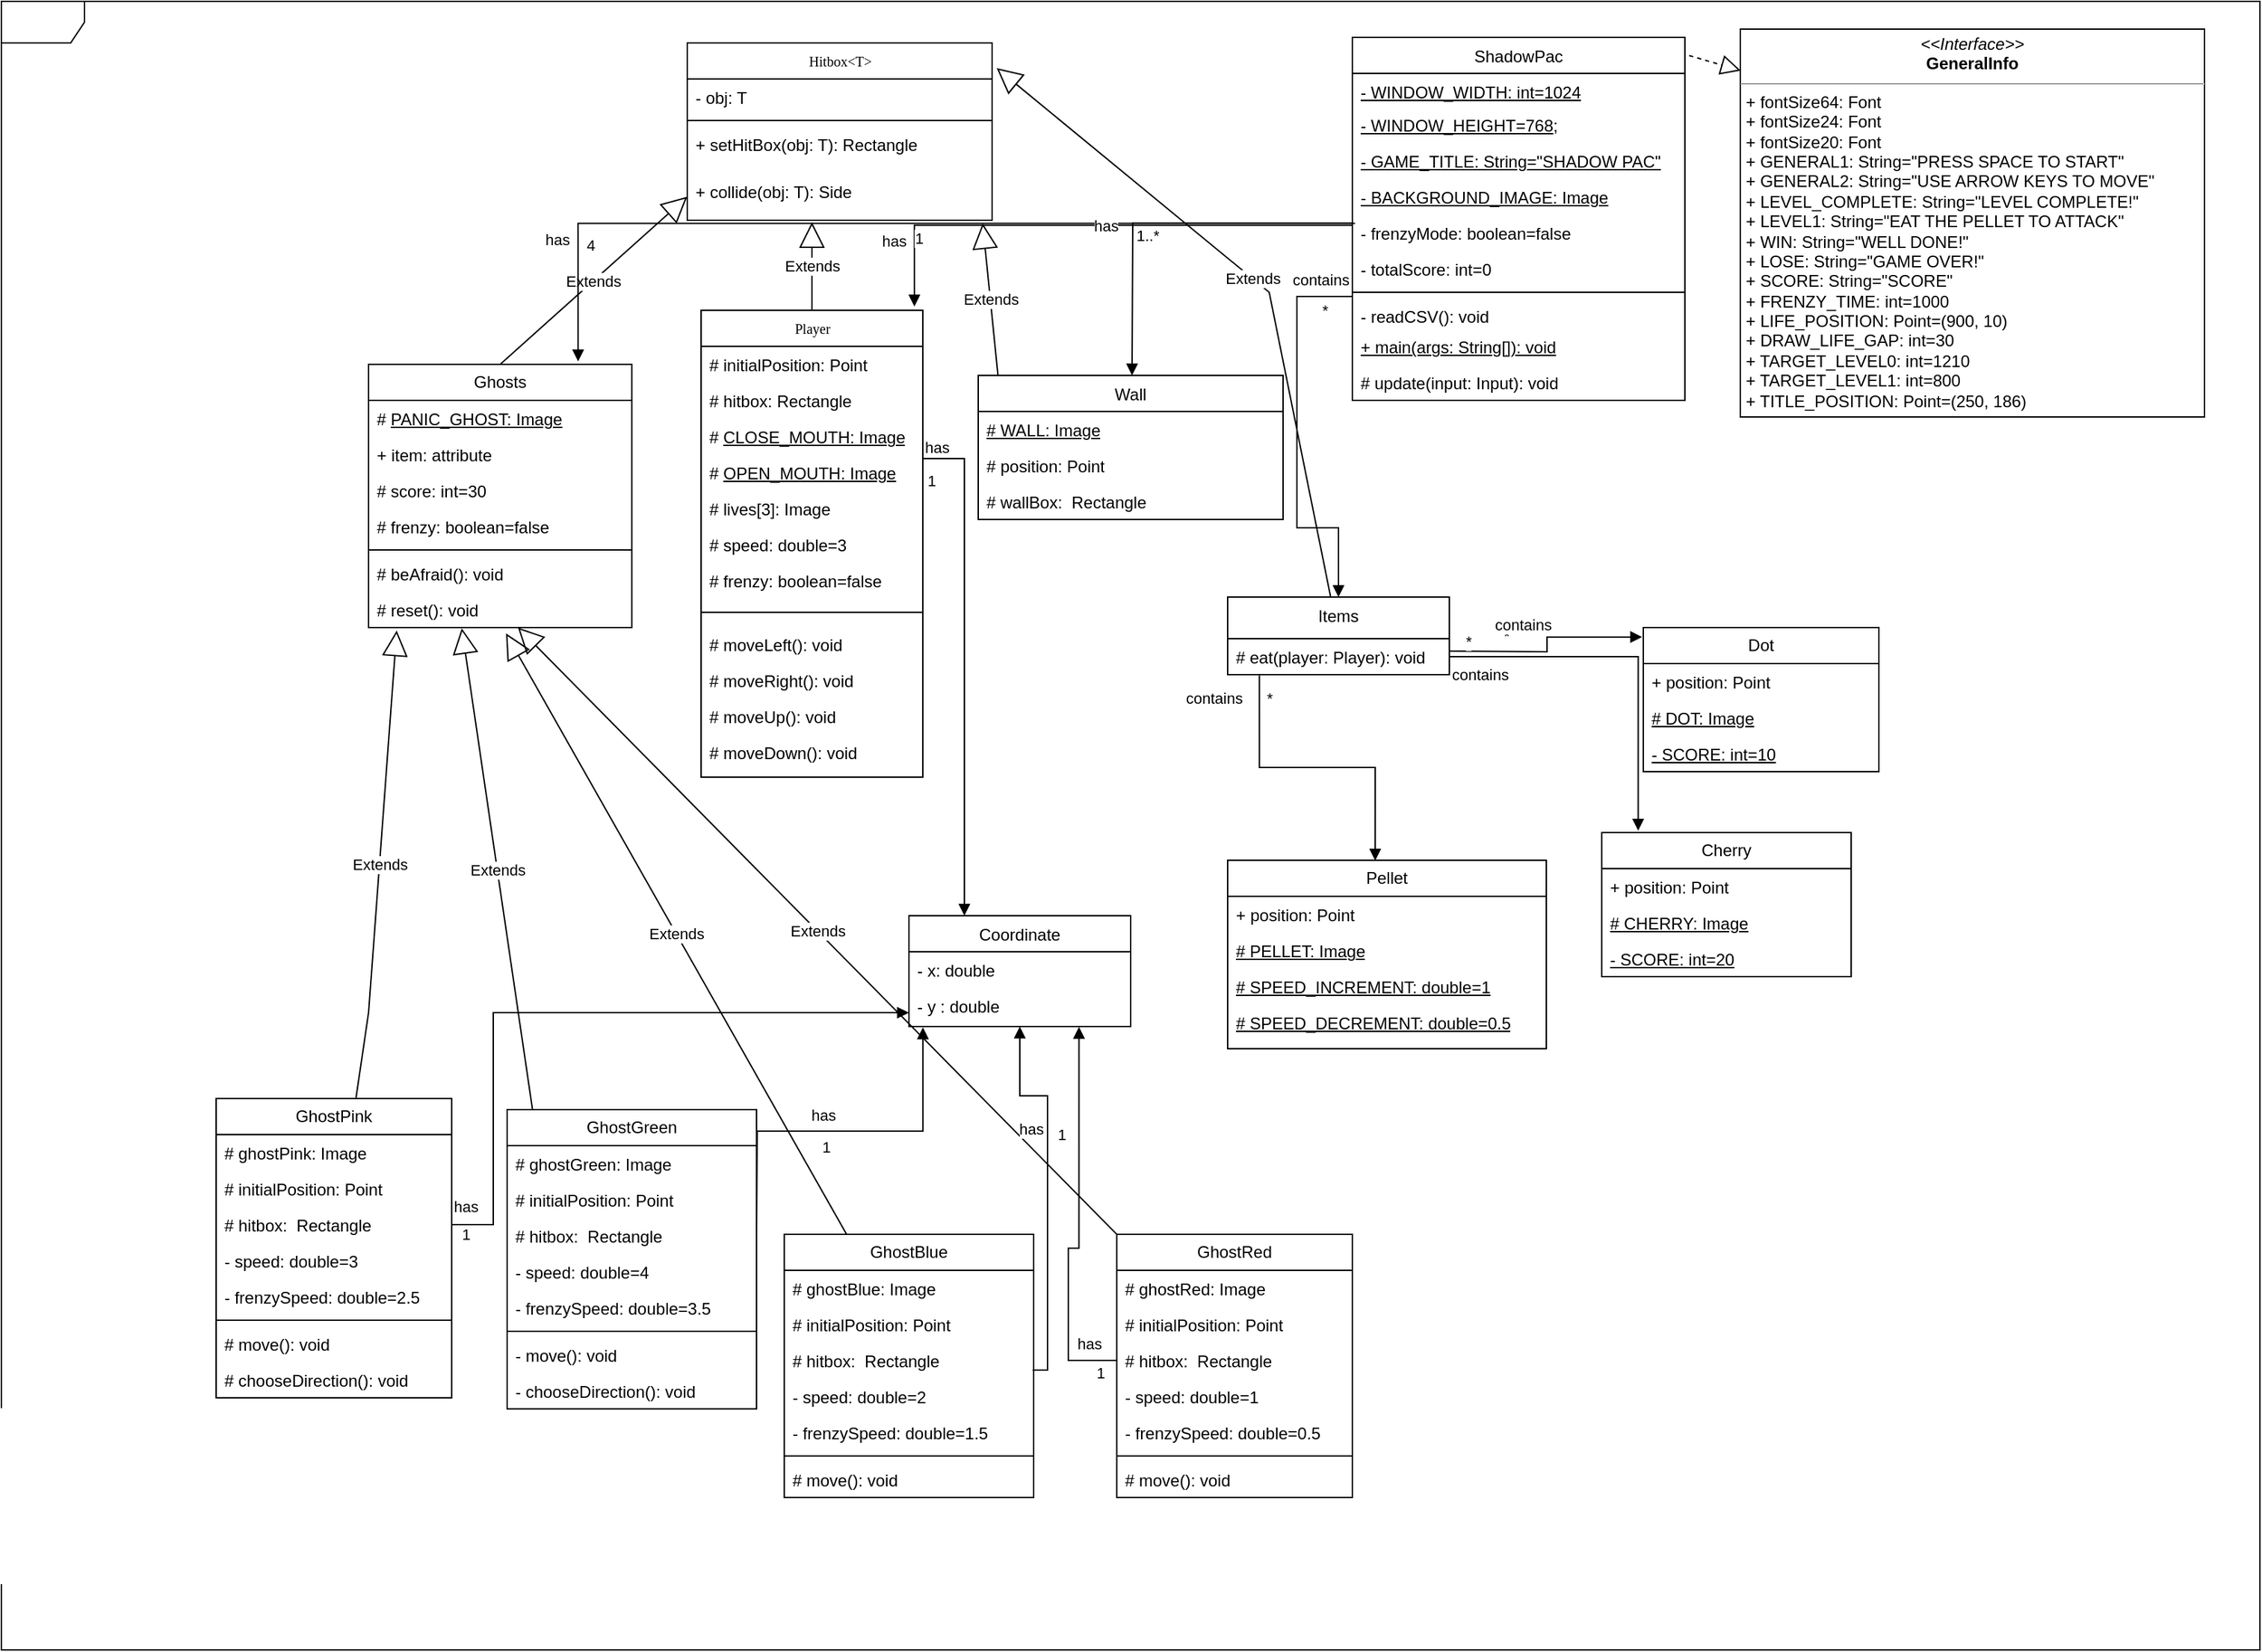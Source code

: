 <mxfile version="21.2.1" type="github">
  <diagram name="Project2A" id="c4acf3e9-155e-7222-9cf6-157b1a14988f">
    <mxGraphModel dx="2723" dy="1681" grid="1" gridSize="10" guides="1" tooltips="1" connect="1" arrows="1" fold="1" page="1" pageScale="1" pageWidth="1100" pageHeight="850" background="none" math="0" shadow="0">
      <root>
        <mxCell id="0" />
        <mxCell id="1" parent="0" />
        <mxCell id="17acba5748e5396b-1" value="" style="shape=umlFrame;whiteSpace=wrap;html=1;rounded=0;shadow=0;comic=0;labelBackgroundColor=none;strokeWidth=1;fontFamily=Verdana;fontSize=10;align=center;" parent="1" vertex="1">
          <mxGeometry x="-315" y="-210" width="1630" height="1190" as="geometry" />
        </mxCell>
        <mxCell id="17acba5748e5396b-20" value="Player" style="swimlane;html=1;fontStyle=0;childLayout=stackLayout;horizontal=1;startSize=26;fillColor=none;horizontalStack=0;resizeParent=1;resizeLast=0;collapsible=1;marginBottom=0;swimlaneFillColor=#ffffff;rounded=0;shadow=0;comic=0;labelBackgroundColor=none;strokeWidth=1;fontFamily=Verdana;fontSize=10;align=center;" parent="1" vertex="1">
          <mxGeometry x="190" y="13" width="160" height="337" as="geometry" />
        </mxCell>
        <mxCell id="qDZFBg_JXgDjy2f92j5_-89" value="# initialPosition: Point" style="text;strokeColor=none;fillColor=none;align=left;verticalAlign=top;spacingLeft=4;spacingRight=4;overflow=hidden;rotatable=0;points=[[0,0.5],[1,0.5]];portConstraint=eastwest;whiteSpace=wrap;html=1;" parent="17acba5748e5396b-20" vertex="1">
          <mxGeometry y="26" width="160" height="26" as="geometry" />
        </mxCell>
        <mxCell id="qDZFBg_JXgDjy2f92j5_-82" value="# hitbox: Rectangle" style="text;strokeColor=none;fillColor=none;align=left;verticalAlign=top;spacingLeft=4;spacingRight=4;overflow=hidden;rotatable=0;points=[[0,0.5],[1,0.5]];portConstraint=eastwest;whiteSpace=wrap;html=1;" parent="17acba5748e5396b-20" vertex="1">
          <mxGeometry y="52" width="160" height="26" as="geometry" />
        </mxCell>
        <mxCell id="17acba5748e5396b-26" value="# &lt;u&gt;CLOSE_MOUTH: Image&lt;/u&gt;" style="text;html=1;strokeColor=none;fillColor=none;align=left;verticalAlign=top;spacingLeft=4;spacingRight=4;whiteSpace=wrap;overflow=hidden;rotatable=0;points=[[0,0.5],[1,0.5]];portConstraint=eastwest;rounded=0;labelBackgroundColor=none;" parent="17acba5748e5396b-20" vertex="1">
          <mxGeometry y="78" width="160" height="26" as="geometry" />
        </mxCell>
        <mxCell id="GCUkzV-BT8ThGP77Yl1W-6" value="# &lt;u&gt;OPEN_MOUTH: Image&lt;/u&gt;" style="text;strokeColor=none;fillColor=none;align=left;verticalAlign=top;spacingLeft=4;spacingRight=4;overflow=hidden;rotatable=0;points=[[0,0.5],[1,0.5]];portConstraint=eastwest;whiteSpace=wrap;html=1;rounded=0;labelBackgroundColor=none;" parent="17acba5748e5396b-20" vertex="1">
          <mxGeometry y="104" width="160" height="26" as="geometry" />
        </mxCell>
        <mxCell id="qDZFBg_JXgDjy2f92j5_-4" value="# lives[3]: Image" style="text;strokeColor=none;fillColor=none;align=left;verticalAlign=top;spacingLeft=4;spacingRight=4;overflow=hidden;rotatable=0;points=[[0,0.5],[1,0.5]];portConstraint=eastwest;whiteSpace=wrap;html=1;rounded=0;labelBackgroundColor=none;" parent="17acba5748e5396b-20" vertex="1">
          <mxGeometry y="130" width="160" height="26" as="geometry" />
        </mxCell>
        <mxCell id="qDZFBg_JXgDjy2f92j5_-105" value="# speed: double=3" style="text;strokeColor=none;fillColor=none;align=left;verticalAlign=top;spacingLeft=4;spacingRight=4;overflow=hidden;rotatable=0;points=[[0,0.5],[1,0.5]];portConstraint=eastwest;whiteSpace=wrap;html=1;" parent="17acba5748e5396b-20" vertex="1">
          <mxGeometry y="156" width="160" height="26" as="geometry" />
        </mxCell>
        <mxCell id="qDZFBg_JXgDjy2f92j5_-115" value="# frenzy: boolean=false" style="text;strokeColor=none;fillColor=none;align=left;verticalAlign=top;spacingLeft=4;spacingRight=4;overflow=hidden;rotatable=0;points=[[0,0.5],[1,0.5]];portConstraint=eastwest;whiteSpace=wrap;html=1;" parent="17acba5748e5396b-20" vertex="1">
          <mxGeometry y="182" width="160" height="26" as="geometry" />
        </mxCell>
        <mxCell id="GCUkzV-BT8ThGP77Yl1W-9" value="" style="line;strokeWidth=1;fillColor=none;align=left;verticalAlign=middle;spacingTop=-1;spacingLeft=3;spacingRight=3;rotatable=0;labelPosition=right;points=[];portConstraint=eastwest;rounded=0;labelBackgroundColor=none;" parent="17acba5748e5396b-20" vertex="1">
          <mxGeometry y="208" width="160" height="20" as="geometry" />
        </mxCell>
        <mxCell id="Q0Cc9bdyWLaLym2gAw66-14" value="# moveLeft(): void" style="text;strokeColor=none;fillColor=none;align=left;verticalAlign=top;spacingLeft=4;spacingRight=4;overflow=hidden;rotatable=0;points=[[0,0.5],[1,0.5]];portConstraint=eastwest;whiteSpace=wrap;html=1;" parent="17acba5748e5396b-20" vertex="1">
          <mxGeometry y="228" width="160" height="26" as="geometry" />
        </mxCell>
        <mxCell id="Q0Cc9bdyWLaLym2gAw66-15" value="# moveRight(): void" style="text;strokeColor=none;fillColor=none;align=left;verticalAlign=top;spacingLeft=4;spacingRight=4;overflow=hidden;rotatable=0;points=[[0,0.5],[1,0.5]];portConstraint=eastwest;whiteSpace=wrap;html=1;" parent="17acba5748e5396b-20" vertex="1">
          <mxGeometry y="254" width="160" height="26" as="geometry" />
        </mxCell>
        <mxCell id="Q0Cc9bdyWLaLym2gAw66-16" value="# moveUp(): void&lt;br&gt;" style="text;strokeColor=none;fillColor=none;align=left;verticalAlign=top;spacingLeft=4;spacingRight=4;overflow=hidden;rotatable=0;points=[[0,0.5],[1,0.5]];portConstraint=eastwest;whiteSpace=wrap;html=1;" parent="17acba5748e5396b-20" vertex="1">
          <mxGeometry y="280" width="160" height="26" as="geometry" />
        </mxCell>
        <mxCell id="Q0Cc9bdyWLaLym2gAw66-17" value="# moveDown(): void" style="text;strokeColor=none;fillColor=none;align=left;verticalAlign=top;spacingLeft=4;spacingRight=4;overflow=hidden;rotatable=0;points=[[0,0.5],[1,0.5]];portConstraint=eastwest;whiteSpace=wrap;html=1;" parent="17acba5748e5396b-20" vertex="1">
          <mxGeometry y="306" width="160" height="26" as="geometry" />
        </mxCell>
        <mxCell id="17acba5748e5396b-30" value="Hitbox&amp;lt;T&amp;gt;" style="swimlane;html=1;fontStyle=0;childLayout=stackLayout;horizontal=1;startSize=26;fillColor=none;horizontalStack=0;resizeParent=1;resizeLast=0;collapsible=1;marginBottom=0;swimlaneFillColor=#ffffff;rounded=0;shadow=0;comic=0;labelBackgroundColor=none;strokeWidth=1;fontFamily=Verdana;fontSize=10;align=center;" parent="1" vertex="1">
          <mxGeometry x="180" y="-180" width="220" height="128" as="geometry" />
        </mxCell>
        <mxCell id="Q0Cc9bdyWLaLym2gAw66-18" value="- obj: T" style="text;strokeColor=none;fillColor=none;align=left;verticalAlign=top;spacingLeft=4;spacingRight=4;overflow=hidden;rotatable=0;points=[[0,0.5],[1,0.5]];portConstraint=eastwest;whiteSpace=wrap;html=1;" parent="17acba5748e5396b-30" vertex="1">
          <mxGeometry y="26" width="220" height="26" as="geometry" />
        </mxCell>
        <mxCell id="YhRiEHtKpG16Ihxb19kn-3" value="" style="line;strokeWidth=1;fillColor=none;align=left;verticalAlign=middle;spacingTop=-1;spacingLeft=3;spacingRight=3;rotatable=0;labelPosition=right;points=[];portConstraint=eastwest;strokeColor=inherit;" vertex="1" parent="17acba5748e5396b-30">
          <mxGeometry y="52" width="220" height="8" as="geometry" />
        </mxCell>
        <mxCell id="17acba5748e5396b-33" value="+ setHitBox(obj: T): Rectangle" style="text;html=1;strokeColor=none;fillColor=none;align=left;verticalAlign=top;spacingLeft=4;spacingRight=4;whiteSpace=wrap;overflow=hidden;rotatable=0;points=[[0,0.5],[1,0.5]];portConstraint=eastwest;rounded=0;labelBackgroundColor=none;" parent="17acba5748e5396b-30" vertex="1">
          <mxGeometry y="60" width="220" height="34" as="geometry" />
        </mxCell>
        <mxCell id="qDZFBg_JXgDjy2f92j5_-71" value="+ collide(obj: T): Side" style="text;strokeColor=none;fillColor=none;align=left;verticalAlign=top;spacingLeft=4;spacingRight=4;overflow=hidden;rotatable=0;points=[[0,0.5],[1,0.5]];portConstraint=eastwest;whiteSpace=wrap;html=1;" parent="17acba5748e5396b-30" vertex="1">
          <mxGeometry y="94" width="220" height="34" as="geometry" />
        </mxCell>
        <mxCell id="GCUkzV-BT8ThGP77Yl1W-14" value="&lt;span style=&quot;font-weight: normal;&quot;&gt;Items&lt;/span&gt;" style="swimlane;fontStyle=1;align=center;verticalAlign=top;childLayout=stackLayout;horizontal=1;startSize=30;horizontalStack=0;resizeParent=1;resizeParentMax=0;resizeLast=0;collapsible=1;marginBottom=0;whiteSpace=wrap;html=1;rounded=0;labelBackgroundColor=none;" parent="1" vertex="1">
          <mxGeometry x="570" y="220" width="160" height="56" as="geometry" />
        </mxCell>
        <mxCell id="GCUkzV-BT8ThGP77Yl1W-17" value="# eat(player: Player): void" style="text;strokeColor=none;fillColor=none;align=left;verticalAlign=top;spacingLeft=4;spacingRight=4;overflow=hidden;rotatable=0;points=[[0,0.5],[1,0.5]];portConstraint=eastwest;whiteSpace=wrap;html=1;rounded=0;labelBackgroundColor=none;" parent="GCUkzV-BT8ThGP77Yl1W-14" vertex="1">
          <mxGeometry y="30" width="160" height="26" as="geometry" />
        </mxCell>
        <mxCell id="GCUkzV-BT8ThGP77Yl1W-18" value="Ghosts" style="swimlane;fontStyle=0;childLayout=stackLayout;horizontal=1;startSize=26;fillColor=none;horizontalStack=0;resizeParent=1;resizeParentMax=0;resizeLast=0;collapsible=1;marginBottom=0;whiteSpace=wrap;html=1;rounded=0;labelBackgroundColor=none;" parent="1" vertex="1">
          <mxGeometry x="-50" y="52" width="190" height="190" as="geometry" />
        </mxCell>
        <mxCell id="GCUkzV-BT8ThGP77Yl1W-19" value="# &lt;u&gt;PANIC_GHOST: Image&lt;/u&gt;" style="text;strokeColor=none;fillColor=none;align=left;verticalAlign=top;spacingLeft=4;spacingRight=4;overflow=hidden;rotatable=0;points=[[0,0.5],[1,0.5]];portConstraint=eastwest;whiteSpace=wrap;html=1;rounded=0;labelBackgroundColor=none;" parent="GCUkzV-BT8ThGP77Yl1W-18" vertex="1">
          <mxGeometry y="26" width="190" height="26" as="geometry" />
        </mxCell>
        <mxCell id="STKOSGOzlW-ok3Hgr7lB-1" value="+ item: attribute" style="text;strokeColor=none;fillColor=none;align=left;verticalAlign=top;spacingLeft=4;spacingRight=4;overflow=hidden;rotatable=0;points=[[0,0.5],[1,0.5]];portConstraint=eastwest;whiteSpace=wrap;html=1;" vertex="1" parent="GCUkzV-BT8ThGP77Yl1W-18">
          <mxGeometry y="52" width="190" height="26" as="geometry" />
        </mxCell>
        <mxCell id="GCUkzV-BT8ThGP77Yl1W-20" value="# score: int=30" style="text;strokeColor=none;fillColor=none;align=left;verticalAlign=top;spacingLeft=4;spacingRight=4;overflow=hidden;rotatable=0;points=[[0,0.5],[1,0.5]];portConstraint=eastwest;whiteSpace=wrap;html=1;rounded=0;labelBackgroundColor=none;" parent="GCUkzV-BT8ThGP77Yl1W-18" vertex="1">
          <mxGeometry y="78" width="190" height="26" as="geometry" />
        </mxCell>
        <mxCell id="qDZFBg_JXgDjy2f92j5_-116" value="# frenzy: boolean=false" style="text;strokeColor=none;fillColor=none;align=left;verticalAlign=top;spacingLeft=4;spacingRight=4;overflow=hidden;rotatable=0;points=[[0,0.5],[1,0.5]];portConstraint=eastwest;whiteSpace=wrap;html=1;" parent="GCUkzV-BT8ThGP77Yl1W-18" vertex="1">
          <mxGeometry y="104" width="190" height="26" as="geometry" />
        </mxCell>
        <mxCell id="qDZFBg_JXgDjy2f92j5_-6" value="" style="line;strokeWidth=1;fillColor=none;align=left;verticalAlign=middle;spacingTop=-1;spacingLeft=3;spacingRight=3;rotatable=0;labelPosition=right;points=[];portConstraint=eastwest;rounded=0;labelBackgroundColor=none;" parent="GCUkzV-BT8ThGP77Yl1W-18" vertex="1">
          <mxGeometry y="130" width="190" height="8" as="geometry" />
        </mxCell>
        <mxCell id="GCUkzV-BT8ThGP77Yl1W-21" value="# beAfraid(): void" style="text;strokeColor=none;fillColor=none;align=left;verticalAlign=top;spacingLeft=4;spacingRight=4;overflow=hidden;rotatable=0;points=[[0,0.5],[1,0.5]];portConstraint=eastwest;whiteSpace=wrap;html=1;rounded=0;labelBackgroundColor=none;" parent="GCUkzV-BT8ThGP77Yl1W-18" vertex="1">
          <mxGeometry y="138" width="190" height="26" as="geometry" />
        </mxCell>
        <mxCell id="qDZFBg_JXgDjy2f92j5_-29" value="# reset(): void" style="text;strokeColor=none;fillColor=none;align=left;verticalAlign=top;spacingLeft=4;spacingRight=4;overflow=hidden;rotatable=0;points=[[0,0.5],[1,0.5]];portConstraint=eastwest;whiteSpace=wrap;html=1;rounded=0;labelBackgroundColor=none;" parent="GCUkzV-BT8ThGP77Yl1W-18" vertex="1">
          <mxGeometry y="164" width="190" height="26" as="geometry" />
        </mxCell>
        <mxCell id="GCUkzV-BT8ThGP77Yl1W-22" value="&lt;span style=&quot;font-weight: normal;&quot;&gt;Wall&lt;/span&gt;" style="swimlane;fontStyle=1;align=center;verticalAlign=top;childLayout=stackLayout;horizontal=1;startSize=26;horizontalStack=0;resizeParent=1;resizeParentMax=0;resizeLast=0;collapsible=1;marginBottom=0;whiteSpace=wrap;html=1;rounded=0;labelBackgroundColor=none;" parent="1" vertex="1">
          <mxGeometry x="390" y="60" width="220" height="104" as="geometry" />
        </mxCell>
        <mxCell id="GCUkzV-BT8ThGP77Yl1W-23" value="&lt;u&gt;# WALL: Image&lt;/u&gt;" style="text;strokeColor=none;fillColor=none;align=left;verticalAlign=top;spacingLeft=4;spacingRight=4;overflow=hidden;rotatable=0;points=[[0,0.5],[1,0.5]];portConstraint=eastwest;whiteSpace=wrap;html=1;rounded=0;labelBackgroundColor=none;" parent="GCUkzV-BT8ThGP77Yl1W-22" vertex="1">
          <mxGeometry y="26" width="220" height="26" as="geometry" />
        </mxCell>
        <mxCell id="YhRiEHtKpG16Ihxb19kn-4" value="# position: Point" style="text;strokeColor=none;fillColor=none;align=left;verticalAlign=top;spacingLeft=4;spacingRight=4;overflow=hidden;rotatable=0;points=[[0,0.5],[1,0.5]];portConstraint=eastwest;whiteSpace=wrap;html=1;" vertex="1" parent="GCUkzV-BT8ThGP77Yl1W-22">
          <mxGeometry y="52" width="220" height="26" as="geometry" />
        </mxCell>
        <mxCell id="qDZFBg_JXgDjy2f92j5_-70" value="# wallBox:&amp;nbsp; Rectangle" style="text;strokeColor=none;fillColor=none;align=left;verticalAlign=top;spacingLeft=4;spacingRight=4;overflow=hidden;rotatable=0;points=[[0,0.5],[1,0.5]];portConstraint=eastwest;whiteSpace=wrap;html=1;" parent="GCUkzV-BT8ThGP77Yl1W-22" vertex="1">
          <mxGeometry y="78" width="220" height="26" as="geometry" />
        </mxCell>
        <mxCell id="GCUkzV-BT8ThGP77Yl1W-30" value="GhostPink" style="swimlane;fontStyle=0;childLayout=stackLayout;horizontal=1;startSize=26;fillColor=none;horizontalStack=0;resizeParent=1;resizeParentMax=0;resizeLast=0;collapsible=1;marginBottom=0;whiteSpace=wrap;html=1;spacing=2;rounded=0;labelBackgroundColor=none;" parent="1" vertex="1">
          <mxGeometry x="-160" y="582" width="170" height="216" as="geometry" />
        </mxCell>
        <mxCell id="GCUkzV-BT8ThGP77Yl1W-31" value="# ghostPink: Image" style="text;strokeColor=none;fillColor=none;align=left;verticalAlign=top;spacingLeft=4;spacingRight=4;overflow=hidden;rotatable=0;points=[[0,0.5],[1,0.5]];portConstraint=eastwest;whiteSpace=wrap;html=1;rounded=0;labelBackgroundColor=none;" parent="GCUkzV-BT8ThGP77Yl1W-30" vertex="1">
          <mxGeometry y="26" width="170" height="26" as="geometry" />
        </mxCell>
        <mxCell id="qDZFBg_JXgDjy2f92j5_-34" value="# initialPosition: Point" style="text;strokeColor=none;fillColor=none;align=left;verticalAlign=top;spacingLeft=4;spacingRight=4;overflow=hidden;rotatable=0;points=[[0,0.5],[1,0.5]];portConstraint=eastwest;whiteSpace=wrap;html=1;rounded=0;labelBackgroundColor=none;" parent="GCUkzV-BT8ThGP77Yl1W-30" vertex="1">
          <mxGeometry y="52" width="170" height="26" as="geometry" />
        </mxCell>
        <mxCell id="qDZFBg_JXgDjy2f92j5_-66" value="# hitbox:&amp;nbsp; Rectangle" style="text;strokeColor=none;fillColor=none;align=left;verticalAlign=top;spacingLeft=4;spacingRight=4;overflow=hidden;rotatable=0;points=[[0,0.5],[1,0.5]];portConstraint=eastwest;whiteSpace=wrap;html=1;" parent="GCUkzV-BT8ThGP77Yl1W-30" vertex="1">
          <mxGeometry y="78" width="170" height="26" as="geometry" />
        </mxCell>
        <mxCell id="GCUkzV-BT8ThGP77Yl1W-32" value="- speed: double=3" style="text;strokeColor=none;fillColor=none;align=left;verticalAlign=top;spacingLeft=4;spacingRight=4;overflow=hidden;rotatable=0;points=[[0,0.5],[1,0.5]];portConstraint=eastwest;whiteSpace=wrap;html=1;rounded=0;labelBackgroundColor=none;" parent="GCUkzV-BT8ThGP77Yl1W-30" vertex="1">
          <mxGeometry y="104" width="170" height="26" as="geometry" />
        </mxCell>
        <mxCell id="GCUkzV-BT8ThGP77Yl1W-33" value="- frenzySpeed: double=2.5" style="text;strokeColor=none;fillColor=none;align=left;verticalAlign=top;spacingLeft=4;spacingRight=4;overflow=hidden;rotatable=0;points=[[0,0.5],[1,0.5]];portConstraint=eastwest;whiteSpace=wrap;html=1;rounded=0;labelBackgroundColor=none;" parent="GCUkzV-BT8ThGP77Yl1W-30" vertex="1">
          <mxGeometry y="130" width="170" height="26" as="geometry" />
        </mxCell>
        <mxCell id="qDZFBg_JXgDjy2f92j5_-18" value="" style="line;strokeWidth=1;fillColor=none;align=left;verticalAlign=middle;spacingTop=-1;spacingLeft=3;spacingRight=3;rotatable=0;labelPosition=right;points=[];portConstraint=eastwest;rounded=0;labelBackgroundColor=none;" parent="GCUkzV-BT8ThGP77Yl1W-30" vertex="1">
          <mxGeometry y="156" width="170" height="8" as="geometry" />
        </mxCell>
        <mxCell id="qDZFBg_JXgDjy2f92j5_-27" value="# move(): void" style="text;strokeColor=none;fillColor=none;align=left;verticalAlign=top;spacingLeft=4;spacingRight=4;overflow=hidden;rotatable=0;points=[[0,0.5],[1,0.5]];portConstraint=eastwest;whiteSpace=wrap;html=1;rounded=0;labelBackgroundColor=none;" parent="GCUkzV-BT8ThGP77Yl1W-30" vertex="1">
          <mxGeometry y="164" width="170" height="26" as="geometry" />
        </mxCell>
        <mxCell id="qDZFBg_JXgDjy2f92j5_-36" value="# chooseDirection(): void" style="text;strokeColor=none;fillColor=none;align=left;verticalAlign=top;spacingLeft=4;spacingRight=4;overflow=hidden;rotatable=0;points=[[0,0.5],[1,0.5]];portConstraint=eastwest;whiteSpace=wrap;html=1;rounded=0;labelBackgroundColor=none;" parent="GCUkzV-BT8ThGP77Yl1W-30" vertex="1">
          <mxGeometry y="190" width="170" height="26" as="geometry" />
        </mxCell>
        <mxCell id="GCUkzV-BT8ThGP77Yl1W-42" value="Dot" style="swimlane;fontStyle=0;childLayout=stackLayout;horizontal=1;startSize=26;fillColor=none;horizontalStack=0;resizeParent=1;resizeParentMax=0;resizeLast=0;collapsible=1;marginBottom=0;whiteSpace=wrap;html=1;rounded=0;labelBackgroundColor=none;" parent="1" vertex="1">
          <mxGeometry x="870" y="242" width="170" height="104" as="geometry" />
        </mxCell>
        <mxCell id="Q0Cc9bdyWLaLym2gAw66-7" value="+ position: Point" style="text;strokeColor=none;fillColor=none;align=left;verticalAlign=top;spacingLeft=4;spacingRight=4;overflow=hidden;rotatable=0;points=[[0,0.5],[1,0.5]];portConstraint=eastwest;whiteSpace=wrap;html=1;" parent="GCUkzV-BT8ThGP77Yl1W-42" vertex="1">
          <mxGeometry y="26" width="170" height="26" as="geometry" />
        </mxCell>
        <mxCell id="qDZFBg_JXgDjy2f92j5_-103" value="&lt;u&gt;# DOT: Image&lt;/u&gt;" style="text;strokeColor=none;fillColor=none;align=left;verticalAlign=top;spacingLeft=4;spacingRight=4;overflow=hidden;rotatable=0;points=[[0,0.5],[1,0.5]];portConstraint=eastwest;whiteSpace=wrap;html=1;rounded=0;labelBackgroundColor=none;" parent="GCUkzV-BT8ThGP77Yl1W-42" vertex="1">
          <mxGeometry y="52" width="170" height="26" as="geometry" />
        </mxCell>
        <mxCell id="GCUkzV-BT8ThGP77Yl1W-43" value="&lt;u&gt;- SCORE: int=10&lt;/u&gt;" style="text;strokeColor=none;fillColor=none;align=left;verticalAlign=top;spacingLeft=4;spacingRight=4;overflow=hidden;rotatable=0;points=[[0,0.5],[1,0.5]];portConstraint=eastwest;whiteSpace=wrap;html=1;rounded=0;labelBackgroundColor=none;" parent="GCUkzV-BT8ThGP77Yl1W-42" vertex="1">
          <mxGeometry y="78" width="170" height="26" as="geometry" />
        </mxCell>
        <mxCell id="GCUkzV-BT8ThGP77Yl1W-46" value="Cherry" style="swimlane;fontStyle=0;childLayout=stackLayout;horizontal=1;startSize=26;fillColor=none;horizontalStack=0;resizeParent=1;resizeParentMax=0;resizeLast=0;collapsible=1;marginBottom=0;whiteSpace=wrap;html=1;rounded=0;labelBackgroundColor=none;" parent="1" vertex="1">
          <mxGeometry x="840" y="390" width="180" height="104" as="geometry" />
        </mxCell>
        <mxCell id="Q0Cc9bdyWLaLym2gAw66-6" value="+ position: Point" style="text;strokeColor=none;fillColor=none;align=left;verticalAlign=top;spacingLeft=4;spacingRight=4;overflow=hidden;rotatable=0;points=[[0,0.5],[1,0.5]];portConstraint=eastwest;whiteSpace=wrap;html=1;" parent="GCUkzV-BT8ThGP77Yl1W-46" vertex="1">
          <mxGeometry y="26" width="180" height="26" as="geometry" />
        </mxCell>
        <mxCell id="GCUkzV-BT8ThGP77Yl1W-47" value="&lt;u style=&quot;border-color: var(--border-color);&quot;&gt;# CHERRY: Image&lt;/u&gt;" style="text;strokeColor=none;fillColor=none;align=left;verticalAlign=top;spacingLeft=4;spacingRight=4;overflow=hidden;rotatable=0;points=[[0,0.5],[1,0.5]];portConstraint=eastwest;whiteSpace=wrap;html=1;rounded=0;labelBackgroundColor=none;" parent="GCUkzV-BT8ThGP77Yl1W-46" vertex="1">
          <mxGeometry y="52" width="180" height="26" as="geometry" />
        </mxCell>
        <mxCell id="GCUkzV-BT8ThGP77Yl1W-48" value="&lt;u style=&quot;border-color: var(--border-color);&quot;&gt;- SCORE: int=20&lt;/u&gt;" style="text;strokeColor=none;fillColor=none;align=left;verticalAlign=top;spacingLeft=4;spacingRight=4;overflow=hidden;rotatable=0;points=[[0,0.5],[1,0.5]];portConstraint=eastwest;whiteSpace=wrap;html=1;rounded=0;labelBackgroundColor=none;" parent="GCUkzV-BT8ThGP77Yl1W-46" vertex="1">
          <mxGeometry y="78" width="180" height="26" as="geometry" />
        </mxCell>
        <mxCell id="GCUkzV-BT8ThGP77Yl1W-50" value="Pellet" style="swimlane;fontStyle=0;childLayout=stackLayout;horizontal=1;startSize=26;fillColor=none;horizontalStack=0;resizeParent=1;resizeParentMax=0;resizeLast=0;collapsible=1;marginBottom=0;whiteSpace=wrap;html=1;rounded=0;labelBackgroundColor=none;" parent="1" vertex="1">
          <mxGeometry x="570" y="410" width="230" height="136" as="geometry" />
        </mxCell>
        <mxCell id="Q0Cc9bdyWLaLym2gAw66-5" value="+ position: Point" style="text;strokeColor=none;fillColor=none;align=left;verticalAlign=top;spacingLeft=4;spacingRight=4;overflow=hidden;rotatable=0;points=[[0,0.5],[1,0.5]];portConstraint=eastwest;whiteSpace=wrap;html=1;" parent="GCUkzV-BT8ThGP77Yl1W-50" vertex="1">
          <mxGeometry y="26" width="230" height="26" as="geometry" />
        </mxCell>
        <mxCell id="GCUkzV-BT8ThGP77Yl1W-51" value="&lt;u style=&quot;border-color: var(--border-color);&quot;&gt;# PELLET: Image&lt;/u&gt;" style="text;strokeColor=none;fillColor=none;align=left;verticalAlign=top;spacingLeft=4;spacingRight=4;overflow=hidden;rotatable=0;points=[[0,0.5],[1,0.5]];portConstraint=eastwest;whiteSpace=wrap;html=1;rounded=0;labelBackgroundColor=none;" parent="GCUkzV-BT8ThGP77Yl1W-50" vertex="1">
          <mxGeometry y="52" width="230" height="26" as="geometry" />
        </mxCell>
        <mxCell id="GCUkzV-BT8ThGP77Yl1W-52" value="&lt;u&gt;# SPEED_INCREMENT: double=1&lt;/u&gt;" style="text;strokeColor=none;fillColor=none;align=left;verticalAlign=top;spacingLeft=4;spacingRight=4;overflow=hidden;rotatable=0;points=[[0,0.5],[1,0.5]];portConstraint=eastwest;whiteSpace=wrap;html=1;rounded=0;labelBackgroundColor=none;" parent="GCUkzV-BT8ThGP77Yl1W-50" vertex="1">
          <mxGeometry y="78" width="230" height="26" as="geometry" />
        </mxCell>
        <mxCell id="GCUkzV-BT8ThGP77Yl1W-53" value="&lt;u&gt;# SPEED_DECREMENT: double=0.5&lt;/u&gt;" style="text;strokeColor=none;fillColor=none;align=left;verticalAlign=top;spacingLeft=4;spacingRight=4;overflow=hidden;rotatable=0;points=[[0,0.5],[1,0.5]];portConstraint=eastwest;whiteSpace=wrap;html=1;rounded=0;labelBackgroundColor=none;" parent="GCUkzV-BT8ThGP77Yl1W-50" vertex="1">
          <mxGeometry y="104" width="230" height="32" as="geometry" />
        </mxCell>
        <mxCell id="GCUkzV-BT8ThGP77Yl1W-63" value="&lt;p style=&quot;margin:0px;margin-top:4px;text-align:center;&quot;&gt;&lt;i&gt;&amp;lt;&amp;lt;Interface&amp;gt;&amp;gt;&lt;/i&gt;&lt;br&gt;&lt;b&gt;GeneralInfo&lt;/b&gt;&lt;/p&gt;&lt;hr size=&quot;1&quot;&gt;&lt;p style=&quot;margin:0px;margin-left:4px;&quot;&gt;+ fontSize64: Font&lt;br&gt;+ fontSize24: Font&lt;/p&gt;&lt;p style=&quot;margin:0px;margin-left:4px;&quot;&gt;+ fontSize20: Font&lt;/p&gt;&lt;p style=&quot;margin:0px;margin-left:4px;&quot;&gt;+ GENERAL1: String=&quot;PRESS SPACE TO START&quot;&lt;/p&gt;&lt;p style=&quot;margin:0px;margin-left:4px;&quot;&gt;+ GENERAL2: String=&quot;USE ARROW KEYS TO MOVE&quot;&lt;/p&gt;&lt;p style=&quot;margin:0px;margin-left:4px;&quot;&gt;+ LEVEL_COMPLETE: String=&quot;LEVEL COMPLETE!&quot;&lt;/p&gt;&lt;p style=&quot;margin:0px;margin-left:4px;&quot;&gt;+ LEVEL1: String=&quot;EAT THE PELLET TO ATTACK&quot;&lt;/p&gt;&lt;p style=&quot;margin:0px;margin-left:4px;&quot;&gt;+ WIN: String=&quot;WELL DONE!&quot;&lt;/p&gt;&lt;p style=&quot;margin:0px;margin-left:4px;&quot;&gt;+ LOSE: String=&quot;GAME OVER!&quot;&lt;/p&gt;&lt;p style=&quot;margin:0px;margin-left:4px;&quot;&gt;+ SCORE: String=&quot;SCORE&quot;&lt;/p&gt;&lt;p style=&quot;margin:0px;margin-left:4px;&quot;&gt;+ FRENZY_TIME: int=1000&lt;/p&gt;&lt;p style=&quot;margin:0px;margin-left:4px;&quot;&gt;+ LIFE_POSITION: Point=(900, 10)&lt;/p&gt;&lt;p style=&quot;margin:0px;margin-left:4px;&quot;&gt;+ DRAW_LIFE_GAP: int=30&lt;/p&gt;&lt;p style=&quot;margin:0px;margin-left:4px;&quot;&gt;+ TARGET_LEVEL0: int=1210&lt;/p&gt;&lt;p style=&quot;margin:0px;margin-left:4px;&quot;&gt;+ TARGET_LEVEL1: int=800&lt;/p&gt;&lt;p style=&quot;margin:0px;margin-left:4px;&quot;&gt;+ TITLE_POSITION: Point=(250, 186)&lt;/p&gt;" style="verticalAlign=top;align=left;overflow=fill;fontSize=12;fontFamily=Helvetica;html=1;whiteSpace=wrap;rounded=0;labelBackgroundColor=none;" parent="1" vertex="1">
          <mxGeometry x="940" y="-190" width="335" height="280" as="geometry" />
        </mxCell>
        <mxCell id="qDZFBg_JXgDjy2f92j5_-19" value="GhostGreen" style="swimlane;fontStyle=0;childLayout=stackLayout;horizontal=1;startSize=26;fillColor=none;horizontalStack=0;resizeParent=1;resizeParentMax=0;resizeLast=0;collapsible=1;marginBottom=0;whiteSpace=wrap;html=1;spacing=2;rounded=0;labelBackgroundColor=none;" parent="1" vertex="1">
          <mxGeometry x="50" y="590" width="180" height="216" as="geometry" />
        </mxCell>
        <mxCell id="qDZFBg_JXgDjy2f92j5_-20" value="# ghostGreen: Image" style="text;strokeColor=none;fillColor=none;align=left;verticalAlign=top;spacingLeft=4;spacingRight=4;overflow=hidden;rotatable=0;points=[[0,0.5],[1,0.5]];portConstraint=eastwest;whiteSpace=wrap;html=1;rounded=0;labelBackgroundColor=none;" parent="qDZFBg_JXgDjy2f92j5_-19" vertex="1">
          <mxGeometry y="26" width="180" height="26" as="geometry" />
        </mxCell>
        <mxCell id="qDZFBg_JXgDjy2f92j5_-30" value="# initialPosition: Point" style="text;strokeColor=none;fillColor=none;align=left;verticalAlign=top;spacingLeft=4;spacingRight=4;overflow=hidden;rotatable=0;points=[[0,0.5],[1,0.5]];portConstraint=eastwest;whiteSpace=wrap;html=1;rounded=0;labelBackgroundColor=none;" parent="qDZFBg_JXgDjy2f92j5_-19" vertex="1">
          <mxGeometry y="52" width="180" height="26" as="geometry" />
        </mxCell>
        <mxCell id="qDZFBg_JXgDjy2f92j5_-67" value="# hitbox:&amp;nbsp; Rectangle" style="text;strokeColor=none;fillColor=none;align=left;verticalAlign=top;spacingLeft=4;spacingRight=4;overflow=hidden;rotatable=0;points=[[0,0.5],[1,0.5]];portConstraint=eastwest;whiteSpace=wrap;html=1;" parent="qDZFBg_JXgDjy2f92j5_-19" vertex="1">
          <mxGeometry y="78" width="180" height="26" as="geometry" />
        </mxCell>
        <mxCell id="qDZFBg_JXgDjy2f92j5_-21" value="- speed: double=4" style="text;strokeColor=none;fillColor=none;align=left;verticalAlign=top;spacingLeft=4;spacingRight=4;overflow=hidden;rotatable=0;points=[[0,0.5],[1,0.5]];portConstraint=eastwest;whiteSpace=wrap;html=1;rounded=0;labelBackgroundColor=none;" parent="qDZFBg_JXgDjy2f92j5_-19" vertex="1">
          <mxGeometry y="104" width="180" height="26" as="geometry" />
        </mxCell>
        <mxCell id="qDZFBg_JXgDjy2f92j5_-22" value="- frenzySpeed: double=3.5" style="text;strokeColor=none;fillColor=none;align=left;verticalAlign=top;spacingLeft=4;spacingRight=4;overflow=hidden;rotatable=0;points=[[0,0.5],[1,0.5]];portConstraint=eastwest;whiteSpace=wrap;html=1;rounded=0;labelBackgroundColor=none;" parent="qDZFBg_JXgDjy2f92j5_-19" vertex="1">
          <mxGeometry y="130" width="180" height="26" as="geometry" />
        </mxCell>
        <mxCell id="qDZFBg_JXgDjy2f92j5_-23" value="" style="line;strokeWidth=1;fillColor=none;align=left;verticalAlign=middle;spacingTop=-1;spacingLeft=3;spacingRight=3;rotatable=0;labelPosition=right;points=[];portConstraint=eastwest;rounded=0;labelBackgroundColor=none;" parent="qDZFBg_JXgDjy2f92j5_-19" vertex="1">
          <mxGeometry y="156" width="180" height="8" as="geometry" />
        </mxCell>
        <mxCell id="qDZFBg_JXgDjy2f92j5_-26" value="- move(): void" style="text;strokeColor=none;fillColor=none;align=left;verticalAlign=top;spacingLeft=4;spacingRight=4;overflow=hidden;rotatable=0;points=[[0,0.5],[1,0.5]];portConstraint=eastwest;whiteSpace=wrap;html=1;rounded=0;labelBackgroundColor=none;" parent="qDZFBg_JXgDjy2f92j5_-19" vertex="1">
          <mxGeometry y="164" width="180" height="26" as="geometry" />
        </mxCell>
        <mxCell id="qDZFBg_JXgDjy2f92j5_-47" value="- chooseDirection(): void" style="text;strokeColor=none;fillColor=none;align=left;verticalAlign=top;spacingLeft=4;spacingRight=4;overflow=hidden;rotatable=0;points=[[0,0.5],[1,0.5]];portConstraint=eastwest;whiteSpace=wrap;html=1;rounded=0;labelBackgroundColor=none;" parent="qDZFBg_JXgDjy2f92j5_-19" vertex="1">
          <mxGeometry y="190" width="180" height="26" as="geometry" />
        </mxCell>
        <mxCell id="qDZFBg_JXgDjy2f92j5_-38" value="GhostBlue" style="swimlane;fontStyle=0;childLayout=stackLayout;horizontal=1;startSize=26;fillColor=none;horizontalStack=0;resizeParent=1;resizeParentMax=0;resizeLast=0;collapsible=1;marginBottom=0;whiteSpace=wrap;html=1;spacing=2;rounded=0;labelBackgroundColor=none;" parent="1" vertex="1">
          <mxGeometry x="250" y="680" width="180" height="190" as="geometry" />
        </mxCell>
        <mxCell id="qDZFBg_JXgDjy2f92j5_-39" value="# ghostBlue: Image" style="text;strokeColor=none;fillColor=none;align=left;verticalAlign=top;spacingLeft=4;spacingRight=4;overflow=hidden;rotatable=0;points=[[0,0.5],[1,0.5]];portConstraint=eastwest;whiteSpace=wrap;html=1;rounded=0;labelBackgroundColor=none;" parent="qDZFBg_JXgDjy2f92j5_-38" vertex="1">
          <mxGeometry y="26" width="180" height="26" as="geometry" />
        </mxCell>
        <mxCell id="qDZFBg_JXgDjy2f92j5_-40" value="# initialPosition: Point" style="text;strokeColor=none;fillColor=none;align=left;verticalAlign=top;spacingLeft=4;spacingRight=4;overflow=hidden;rotatable=0;points=[[0,0.5],[1,0.5]];portConstraint=eastwest;whiteSpace=wrap;html=1;rounded=0;labelBackgroundColor=none;" parent="qDZFBg_JXgDjy2f92j5_-38" vertex="1">
          <mxGeometry y="52" width="180" height="26" as="geometry" />
        </mxCell>
        <mxCell id="qDZFBg_JXgDjy2f92j5_-68" value="# hitbox:&amp;nbsp; Rectangle" style="text;strokeColor=none;fillColor=none;align=left;verticalAlign=top;spacingLeft=4;spacingRight=4;overflow=hidden;rotatable=0;points=[[0,0.5],[1,0.5]];portConstraint=eastwest;whiteSpace=wrap;html=1;" parent="qDZFBg_JXgDjy2f92j5_-38" vertex="1">
          <mxGeometry y="78" width="180" height="26" as="geometry" />
        </mxCell>
        <mxCell id="qDZFBg_JXgDjy2f92j5_-42" value="- speed: double=2" style="text;strokeColor=none;fillColor=none;align=left;verticalAlign=top;spacingLeft=4;spacingRight=4;overflow=hidden;rotatable=0;points=[[0,0.5],[1,0.5]];portConstraint=eastwest;whiteSpace=wrap;html=1;rounded=0;labelBackgroundColor=none;" parent="qDZFBg_JXgDjy2f92j5_-38" vertex="1">
          <mxGeometry y="104" width="180" height="26" as="geometry" />
        </mxCell>
        <mxCell id="qDZFBg_JXgDjy2f92j5_-43" value="- frenzySpeed: double=1.5" style="text;strokeColor=none;fillColor=none;align=left;verticalAlign=top;spacingLeft=4;spacingRight=4;overflow=hidden;rotatable=0;points=[[0,0.5],[1,0.5]];portConstraint=eastwest;whiteSpace=wrap;html=1;rounded=0;labelBackgroundColor=none;" parent="qDZFBg_JXgDjy2f92j5_-38" vertex="1">
          <mxGeometry y="130" width="180" height="26" as="geometry" />
        </mxCell>
        <mxCell id="qDZFBg_JXgDjy2f92j5_-44" value="" style="line;strokeWidth=1;fillColor=none;align=left;verticalAlign=middle;spacingTop=-1;spacingLeft=3;spacingRight=3;rotatable=0;labelPosition=right;points=[];portConstraint=eastwest;rounded=0;labelBackgroundColor=none;" parent="qDZFBg_JXgDjy2f92j5_-38" vertex="1">
          <mxGeometry y="156" width="180" height="8" as="geometry" />
        </mxCell>
        <mxCell id="qDZFBg_JXgDjy2f92j5_-45" value="# move(): void" style="text;strokeColor=none;fillColor=none;align=left;verticalAlign=top;spacingLeft=4;spacingRight=4;overflow=hidden;rotatable=0;points=[[0,0.5],[1,0.5]];portConstraint=eastwest;whiteSpace=wrap;html=1;rounded=0;labelBackgroundColor=none;" parent="qDZFBg_JXgDjy2f92j5_-38" vertex="1">
          <mxGeometry y="164" width="180" height="26" as="geometry" />
        </mxCell>
        <mxCell id="qDZFBg_JXgDjy2f92j5_-48" value="GhostRed" style="swimlane;fontStyle=0;childLayout=stackLayout;horizontal=1;startSize=26;fillColor=none;horizontalStack=0;resizeParent=1;resizeParentMax=0;resizeLast=0;collapsible=1;marginBottom=0;whiteSpace=wrap;html=1;spacing=2;rounded=0;labelBackgroundColor=none;" parent="1" vertex="1">
          <mxGeometry x="490" y="680" width="170" height="190" as="geometry" />
        </mxCell>
        <mxCell id="qDZFBg_JXgDjy2f92j5_-49" value="# ghostRed: Image" style="text;strokeColor=none;fillColor=none;align=left;verticalAlign=top;spacingLeft=4;spacingRight=4;overflow=hidden;rotatable=0;points=[[0,0.5],[1,0.5]];portConstraint=eastwest;whiteSpace=wrap;html=1;rounded=0;labelBackgroundColor=none;" parent="qDZFBg_JXgDjy2f92j5_-48" vertex="1">
          <mxGeometry y="26" width="170" height="26" as="geometry" />
        </mxCell>
        <mxCell id="qDZFBg_JXgDjy2f92j5_-50" value="# initialPosition: Point" style="text;strokeColor=none;fillColor=none;align=left;verticalAlign=top;spacingLeft=4;spacingRight=4;overflow=hidden;rotatable=0;points=[[0,0.5],[1,0.5]];portConstraint=eastwest;whiteSpace=wrap;html=1;rounded=0;labelBackgroundColor=none;" parent="qDZFBg_JXgDjy2f92j5_-48" vertex="1">
          <mxGeometry y="52" width="170" height="26" as="geometry" />
        </mxCell>
        <mxCell id="qDZFBg_JXgDjy2f92j5_-69" value="# hitbox:&amp;nbsp; Rectangle" style="text;strokeColor=none;fillColor=none;align=left;verticalAlign=top;spacingLeft=4;spacingRight=4;overflow=hidden;rotatable=0;points=[[0,0.5],[1,0.5]];portConstraint=eastwest;whiteSpace=wrap;html=1;" parent="qDZFBg_JXgDjy2f92j5_-48" vertex="1">
          <mxGeometry y="78" width="170" height="26" as="geometry" />
        </mxCell>
        <mxCell id="qDZFBg_JXgDjy2f92j5_-52" value="- speed: double=1" style="text;strokeColor=none;fillColor=none;align=left;verticalAlign=top;spacingLeft=4;spacingRight=4;overflow=hidden;rotatable=0;points=[[0,0.5],[1,0.5]];portConstraint=eastwest;whiteSpace=wrap;html=1;rounded=0;labelBackgroundColor=none;" parent="qDZFBg_JXgDjy2f92j5_-48" vertex="1">
          <mxGeometry y="104" width="170" height="26" as="geometry" />
        </mxCell>
        <mxCell id="qDZFBg_JXgDjy2f92j5_-53" value="- frenzySpeed: double=0.5" style="text;strokeColor=none;fillColor=none;align=left;verticalAlign=top;spacingLeft=4;spacingRight=4;overflow=hidden;rotatable=0;points=[[0,0.5],[1,0.5]];portConstraint=eastwest;whiteSpace=wrap;html=1;rounded=0;labelBackgroundColor=none;" parent="qDZFBg_JXgDjy2f92j5_-48" vertex="1">
          <mxGeometry y="130" width="170" height="26" as="geometry" />
        </mxCell>
        <mxCell id="qDZFBg_JXgDjy2f92j5_-54" value="" style="line;strokeWidth=1;fillColor=none;align=left;verticalAlign=middle;spacingTop=-1;spacingLeft=3;spacingRight=3;rotatable=0;labelPosition=right;points=[];portConstraint=eastwest;rounded=0;labelBackgroundColor=none;" parent="qDZFBg_JXgDjy2f92j5_-48" vertex="1">
          <mxGeometry y="156" width="170" height="8" as="geometry" />
        </mxCell>
        <mxCell id="qDZFBg_JXgDjy2f92j5_-55" value="# move(): void" style="text;strokeColor=none;fillColor=none;align=left;verticalAlign=top;spacingLeft=4;spacingRight=4;overflow=hidden;rotatable=0;points=[[0,0.5],[1,0.5]];portConstraint=eastwest;whiteSpace=wrap;html=1;rounded=0;labelBackgroundColor=none;" parent="qDZFBg_JXgDjy2f92j5_-48" vertex="1">
          <mxGeometry y="164" width="170" height="26" as="geometry" />
        </mxCell>
        <mxCell id="qDZFBg_JXgDjy2f92j5_-83" value="&lt;span style=&quot;font-weight: normal;&quot;&gt;Coordinate&lt;/span&gt;" style="swimlane;fontStyle=1;align=center;verticalAlign=top;childLayout=stackLayout;horizontal=1;startSize=26;horizontalStack=0;resizeParent=1;resizeParentMax=0;resizeLast=0;collapsible=1;marginBottom=0;whiteSpace=wrap;html=1;" parent="1" vertex="1">
          <mxGeometry x="340" y="450" width="160" height="80" as="geometry" />
        </mxCell>
        <mxCell id="qDZFBg_JXgDjy2f92j5_-84" value="- x: double" style="text;strokeColor=none;fillColor=none;align=left;verticalAlign=top;spacingLeft=4;spacingRight=4;overflow=hidden;rotatable=0;points=[[0,0.5],[1,0.5]];portConstraint=eastwest;whiteSpace=wrap;html=1;" parent="qDZFBg_JXgDjy2f92j5_-83" vertex="1">
          <mxGeometry y="26" width="160" height="26" as="geometry" />
        </mxCell>
        <mxCell id="qDZFBg_JXgDjy2f92j5_-87" value="- y : double" style="text;strokeColor=none;fillColor=none;align=left;verticalAlign=top;spacingLeft=4;spacingRight=4;overflow=hidden;rotatable=0;points=[[0,0.5],[1,0.5]];portConstraint=eastwest;whiteSpace=wrap;html=1;" parent="qDZFBg_JXgDjy2f92j5_-83" vertex="1">
          <mxGeometry y="52" width="160" height="28" as="geometry" />
        </mxCell>
        <mxCell id="Q0Cc9bdyWLaLym2gAw66-1" value="&lt;span style=&quot;font-weight: normal;&quot;&gt;ShadowPac&lt;/span&gt;" style="swimlane;fontStyle=1;align=center;verticalAlign=top;childLayout=stackLayout;horizontal=1;startSize=26;horizontalStack=0;resizeParent=1;resizeParentMax=0;resizeLast=0;collapsible=1;marginBottom=0;whiteSpace=wrap;html=1;" parent="1" vertex="1">
          <mxGeometry x="660" y="-184" width="240" height="262" as="geometry" />
        </mxCell>
        <mxCell id="Q0Cc9bdyWLaLym2gAw66-2" value="&lt;u&gt;- WINDOW_WIDTH: int=1024&lt;/u&gt;" style="text;strokeColor=none;fillColor=none;align=left;verticalAlign=top;spacingLeft=4;spacingRight=4;overflow=hidden;rotatable=0;points=[[0,0.5],[1,0.5]];portConstraint=eastwest;whiteSpace=wrap;html=1;" parent="Q0Cc9bdyWLaLym2gAw66-1" vertex="1">
          <mxGeometry y="26" width="240" height="24" as="geometry" />
        </mxCell>
        <mxCell id="Q0Cc9bdyWLaLym2gAw66-9" value="&lt;u&gt;- WINDOW_HEIGHT=768;&lt;/u&gt;" style="text;strokeColor=none;fillColor=none;align=left;verticalAlign=top;spacingLeft=4;spacingRight=4;overflow=hidden;rotatable=0;points=[[0,0.5],[1,0.5]];portConstraint=eastwest;whiteSpace=wrap;html=1;" parent="Q0Cc9bdyWLaLym2gAw66-1" vertex="1">
          <mxGeometry y="50" width="240" height="26" as="geometry" />
        </mxCell>
        <mxCell id="Q0Cc9bdyWLaLym2gAw66-10" value="&lt;u&gt;- GAME_TITLE: String=&quot;SHADOW PAC&quot;&lt;/u&gt;" style="text;strokeColor=none;fillColor=none;align=left;verticalAlign=top;spacingLeft=4;spacingRight=4;overflow=hidden;rotatable=0;points=[[0,0.5],[1,0.5]];portConstraint=eastwest;whiteSpace=wrap;html=1;" parent="Q0Cc9bdyWLaLym2gAw66-1" vertex="1">
          <mxGeometry y="76" width="240" height="26" as="geometry" />
        </mxCell>
        <mxCell id="Q0Cc9bdyWLaLym2gAw66-11" value="&lt;u&gt;- BACKGROUND_IMAGE: Image&lt;/u&gt;" style="text;strokeColor=none;fillColor=none;align=left;verticalAlign=top;spacingLeft=4;spacingRight=4;overflow=hidden;rotatable=0;points=[[0,0.5],[1,0.5]];portConstraint=eastwest;whiteSpace=wrap;html=1;" parent="Q0Cc9bdyWLaLym2gAw66-1" vertex="1">
          <mxGeometry y="102" width="240" height="26" as="geometry" />
        </mxCell>
        <mxCell id="Q0Cc9bdyWLaLym2gAw66-41" value="- frenzyMode: boolean=false" style="text;strokeColor=none;fillColor=none;align=left;verticalAlign=top;spacingLeft=4;spacingRight=4;overflow=hidden;rotatable=0;points=[[0,0.5],[1,0.5]];portConstraint=eastwest;whiteSpace=wrap;html=1;" parent="Q0Cc9bdyWLaLym2gAw66-1" vertex="1">
          <mxGeometry y="128" width="240" height="26" as="geometry" />
        </mxCell>
        <mxCell id="STKOSGOzlW-ok3Hgr7lB-7" value="- totalScore: int=0" style="text;strokeColor=none;fillColor=none;align=left;verticalAlign=top;spacingLeft=4;spacingRight=4;overflow=hidden;rotatable=0;points=[[0,0.5],[1,0.5]];portConstraint=eastwest;whiteSpace=wrap;html=1;" vertex="1" parent="Q0Cc9bdyWLaLym2gAw66-1">
          <mxGeometry y="154" width="240" height="26" as="geometry" />
        </mxCell>
        <mxCell id="Q0Cc9bdyWLaLym2gAw66-3" value="" style="line;strokeWidth=1;fillColor=none;align=left;verticalAlign=middle;spacingTop=-1;spacingLeft=3;spacingRight=3;rotatable=0;labelPosition=right;points=[];portConstraint=eastwest;strokeColor=inherit;" parent="Q0Cc9bdyWLaLym2gAw66-1" vertex="1">
          <mxGeometry y="180" width="240" height="8" as="geometry" />
        </mxCell>
        <mxCell id="Q0Cc9bdyWLaLym2gAw66-4" value="- readCSV(): void" style="text;strokeColor=none;fillColor=none;align=left;verticalAlign=top;spacingLeft=4;spacingRight=4;overflow=hidden;rotatable=0;points=[[0,0.5],[1,0.5]];portConstraint=eastwest;whiteSpace=wrap;html=1;" parent="Q0Cc9bdyWLaLym2gAw66-1" vertex="1">
          <mxGeometry y="188" width="240" height="22" as="geometry" />
        </mxCell>
        <mxCell id="Q0Cc9bdyWLaLym2gAw66-12" value="&lt;u&gt;+ main(args: String[]): void&lt;/u&gt;" style="text;strokeColor=none;fillColor=none;align=left;verticalAlign=top;spacingLeft=4;spacingRight=4;overflow=hidden;rotatable=0;points=[[0,0.5],[1,0.5]];portConstraint=eastwest;whiteSpace=wrap;html=1;" parent="Q0Cc9bdyWLaLym2gAw66-1" vertex="1">
          <mxGeometry y="210" width="240" height="26" as="geometry" />
        </mxCell>
        <mxCell id="Q0Cc9bdyWLaLym2gAw66-13" value="# update(input: Input): void" style="text;strokeColor=none;fillColor=none;align=left;verticalAlign=top;spacingLeft=4;spacingRight=4;overflow=hidden;rotatable=0;points=[[0,0.5],[1,0.5]];portConstraint=eastwest;whiteSpace=wrap;html=1;" parent="Q0Cc9bdyWLaLym2gAw66-1" vertex="1">
          <mxGeometry y="236" width="240" height="26" as="geometry" />
        </mxCell>
        <mxCell id="Q0Cc9bdyWLaLym2gAw66-19" value="Extends" style="endArrow=block;endSize=16;endFill=0;html=1;rounded=0;entryX=0.107;entryY=1.083;entryDx=0;entryDy=0;entryPerimeter=0;" parent="1" source="GCUkzV-BT8ThGP77Yl1W-30" target="qDZFBg_JXgDjy2f92j5_-29" edge="1">
          <mxGeometry width="160" relative="1" as="geometry">
            <mxPoint x="-130" y="520" as="sourcePoint" />
            <mxPoint x="30" y="520" as="targetPoint" />
            <Array as="points">
              <mxPoint x="-50" y="520" />
            </Array>
          </mxGeometry>
        </mxCell>
        <mxCell id="Q0Cc9bdyWLaLym2gAw66-20" value="Extends" style="endArrow=block;endSize=16;endFill=0;html=1;rounded=0;exitX=0.25;exitY=0;exitDx=0;exitDy=0;entryX=0.522;entryY=1.162;entryDx=0;entryDy=0;entryPerimeter=0;" parent="1" source="qDZFBg_JXgDjy2f92j5_-38" target="qDZFBg_JXgDjy2f92j5_-29" edge="1">
          <mxGeometry width="160" relative="1" as="geometry">
            <mxPoint x="290" y="650" as="sourcePoint" />
            <mxPoint x="450" y="650" as="targetPoint" />
            <mxPoint as="offset" />
          </mxGeometry>
        </mxCell>
        <mxCell id="Q0Cc9bdyWLaLym2gAw66-21" value="Extends" style="endArrow=block;endSize=16;endFill=0;html=1;rounded=0;exitX=0.102;exitY=0.001;exitDx=0;exitDy=0;exitPerimeter=0;entryX=0.354;entryY=1.02;entryDx=0;entryDy=0;entryPerimeter=0;" parent="1" source="qDZFBg_JXgDjy2f92j5_-19" target="qDZFBg_JXgDjy2f92j5_-29" edge="1">
          <mxGeometry width="160" relative="1" as="geometry">
            <mxPoint x="70" y="560" as="sourcePoint" />
            <mxPoint x="230" y="560" as="targetPoint" />
          </mxGeometry>
        </mxCell>
        <mxCell id="Q0Cc9bdyWLaLym2gAw66-22" value="Extends" style="endArrow=block;endSize=16;endFill=0;html=1;rounded=0;exitX=0;exitY=0;exitDx=0;exitDy=0;" parent="1" source="qDZFBg_JXgDjy2f92j5_-48" target="qDZFBg_JXgDjy2f92j5_-29" edge="1">
          <mxGeometry width="160" relative="1" as="geometry">
            <mxPoint x="250" y="500" as="sourcePoint" />
            <mxPoint x="410" y="500" as="targetPoint" />
          </mxGeometry>
        </mxCell>
        <mxCell id="Q0Cc9bdyWLaLym2gAw66-23" value="" style="endArrow=block;endFill=1;html=1;edgeStyle=orthogonalEdgeStyle;align=left;verticalAlign=top;rounded=0;exitX=1;exitY=0.5;exitDx=0;exitDy=0;" parent="1" target="qDZFBg_JXgDjy2f92j5_-83" edge="1">
          <mxGeometry x="-1" relative="1" as="geometry">
            <mxPoint x="350" y="78" as="sourcePoint" />
            <mxPoint x="410" y="310" as="targetPoint" />
            <Array as="points">
              <mxPoint x="350" y="120" />
              <mxPoint x="380" y="120" />
            </Array>
          </mxGeometry>
        </mxCell>
        <mxCell id="2InqwN4piN1LWXBbLU1V-16" value="has" style="edgeLabel;html=1;align=center;verticalAlign=middle;resizable=0;points=[];" vertex="1" connectable="0" parent="Q0Cc9bdyWLaLym2gAw66-23">
          <mxGeometry x="-0.757" y="1" relative="1" as="geometry">
            <mxPoint x="3" y="-7" as="offset" />
          </mxGeometry>
        </mxCell>
        <mxCell id="Q0Cc9bdyWLaLym2gAw66-26" value="" style="endArrow=block;endFill=1;html=1;edgeStyle=orthogonalEdgeStyle;align=left;verticalAlign=top;rounded=0;exitX=1;exitY=0.5;exitDx=0;exitDy=0;" parent="1" target="qDZFBg_JXgDjy2f92j5_-83" edge="1">
          <mxGeometry x="-0.876" y="-67" relative="1" as="geometry">
            <mxPoint x="10.0" y="673.0" as="sourcePoint" />
            <mxPoint x="410" y="520" as="targetPoint" />
            <Array as="points">
              <mxPoint x="40" y="673" />
              <mxPoint x="40" y="520" />
            </Array>
            <mxPoint x="-67" y="67" as="offset" />
          </mxGeometry>
        </mxCell>
        <mxCell id="2InqwN4piN1LWXBbLU1V-18" value="has" style="edgeLabel;html=1;align=center;verticalAlign=middle;resizable=0;points=[];" vertex="1" connectable="0" parent="Q0Cc9bdyWLaLym2gAw66-26">
          <mxGeometry x="-0.968" relative="1" as="geometry">
            <mxPoint x="2" y="-13" as="offset" />
          </mxGeometry>
        </mxCell>
        <mxCell id="Q0Cc9bdyWLaLym2gAw66-28" value="" style="endArrow=block;endFill=1;html=1;edgeStyle=orthogonalEdgeStyle;align=left;verticalAlign=top;rounded=0;exitX=1;exitY=0.5;exitDx=0;exitDy=0;entryX=0.063;entryY=1.021;entryDx=0;entryDy=0;entryPerimeter=0;" parent="1" target="qDZFBg_JXgDjy2f92j5_-87" edge="1">
          <mxGeometry x="-0.852" y="-19" relative="1" as="geometry">
            <mxPoint x="230" y="681" as="sourcePoint" />
            <mxPoint x="430" y="600" as="targetPoint" />
            <mxPoint as="offset" />
          </mxGeometry>
        </mxCell>
        <mxCell id="Q0Cc9bdyWLaLym2gAw66-30" value="" style="endArrow=block;endFill=1;html=1;edgeStyle=orthogonalEdgeStyle;align=left;verticalAlign=top;rounded=0;exitX=0.996;exitY=0.769;exitDx=0;exitDy=0;exitPerimeter=0;" parent="1" target="qDZFBg_JXgDjy2f92j5_-87" edge="1">
          <mxGeometry relative="1" as="geometry">
            <mxPoint x="429.28" y="777.994" as="sourcePoint" />
            <mxPoint x="610" y="630" as="targetPoint" />
            <Array as="points">
              <mxPoint x="440" y="778" />
              <mxPoint x="440" y="580" />
            </Array>
          </mxGeometry>
        </mxCell>
        <mxCell id="2InqwN4piN1LWXBbLU1V-25" value="1" style="edgeLabel;html=1;align=center;verticalAlign=middle;resizable=0;points=[];" vertex="1" connectable="0" parent="Q0Cc9bdyWLaLym2gAw66-30">
          <mxGeometry x="0.433" y="2" relative="1" as="geometry">
            <mxPoint x="12" y="19" as="offset" />
          </mxGeometry>
        </mxCell>
        <mxCell id="Q0Cc9bdyWLaLym2gAw66-32" value="" style="endArrow=block;endFill=1;html=1;edgeStyle=orthogonalEdgeStyle;align=left;verticalAlign=top;rounded=0;exitX=0;exitY=0.5;exitDx=0;exitDy=0;entryX=0.767;entryY=1.007;entryDx=0;entryDy=0;entryPerimeter=0;" parent="1" source="qDZFBg_JXgDjy2f92j5_-69" target="qDZFBg_JXgDjy2f92j5_-87" edge="1">
          <mxGeometry x="-1" relative="1" as="geometry">
            <mxPoint x="465" y="771" as="sourcePoint" />
            <mxPoint x="625" y="582" as="targetPoint" />
            <Array as="points">
              <mxPoint x="455" y="771" />
              <mxPoint x="455" y="690" />
              <mxPoint x="463" y="690" />
            </Array>
          </mxGeometry>
        </mxCell>
        <mxCell id="YhRiEHtKpG16Ihxb19kn-1" value="has" style="edgeLabel;html=1;align=center;verticalAlign=middle;resizable=0;points=[];" vertex="1" connectable="0" parent="Q0Cc9bdyWLaLym2gAw66-32">
          <mxGeometry x="-0.825" y="-1" relative="1" as="geometry">
            <mxPoint x="5" y="-11" as="offset" />
          </mxGeometry>
        </mxCell>
        <mxCell id="YhRiEHtKpG16Ihxb19kn-2" value="1" style="edgeLabel;html=1;align=center;verticalAlign=middle;resizable=0;points=[];" vertex="1" connectable="0" parent="Q0Cc9bdyWLaLym2gAw66-32">
          <mxGeometry x="-0.915" y="-1" relative="1" as="geometry">
            <mxPoint y="10" as="offset" />
          </mxGeometry>
        </mxCell>
        <mxCell id="Q0Cc9bdyWLaLym2gAw66-34" value="Extends" style="endArrow=block;endSize=16;endFill=0;html=1;rounded=0;entryX=0;entryY=0.5;entryDx=0;entryDy=0;exitX=0.5;exitY=0;exitDx=0;exitDy=0;" parent="1" source="GCUkzV-BT8ThGP77Yl1W-18" target="qDZFBg_JXgDjy2f92j5_-71" edge="1">
          <mxGeometry width="160" relative="1" as="geometry">
            <mxPoint x="-20" as="sourcePoint" />
            <mxPoint x="140" as="targetPoint" />
          </mxGeometry>
        </mxCell>
        <mxCell id="Q0Cc9bdyWLaLym2gAw66-35" value="Extends" style="endArrow=block;endSize=16;endFill=0;html=1;rounded=0;exitX=0.5;exitY=0;exitDx=0;exitDy=0;entryX=0.409;entryY=1.041;entryDx=0;entryDy=0;entryPerimeter=0;" parent="1" source="17acba5748e5396b-20" target="qDZFBg_JXgDjy2f92j5_-71" edge="1">
          <mxGeometry width="160" relative="1" as="geometry">
            <mxPoint x="220" y="-20" as="sourcePoint" />
            <mxPoint x="380" y="-20" as="targetPoint" />
          </mxGeometry>
        </mxCell>
        <mxCell id="Q0Cc9bdyWLaLym2gAw66-36" value="Extends" style="endArrow=block;endSize=16;endFill=0;html=1;rounded=0;exitX=0.065;exitY=0.004;exitDx=0;exitDy=0;exitPerimeter=0;entryX=0.969;entryY=1.065;entryDx=0;entryDy=0;entryPerimeter=0;" parent="1" source="GCUkzV-BT8ThGP77Yl1W-22" target="qDZFBg_JXgDjy2f92j5_-71" edge="1">
          <mxGeometry width="160" relative="1" as="geometry">
            <mxPoint x="380" as="sourcePoint" />
            <mxPoint x="540" as="targetPoint" />
          </mxGeometry>
        </mxCell>
        <mxCell id="Q0Cc9bdyWLaLym2gAw66-37" value="" style="endArrow=block;dashed=1;endFill=0;endSize=12;html=1;rounded=0;entryX=0.001;entryY=0.107;entryDx=0;entryDy=0;entryPerimeter=0;exitX=1.013;exitY=0.05;exitDx=0;exitDy=0;exitPerimeter=0;" parent="1" source="Q0Cc9bdyWLaLym2gAw66-1" target="GCUkzV-BT8ThGP77Yl1W-63" edge="1">
          <mxGeometry width="160" relative="1" as="geometry">
            <mxPoint x="820" y="-180" as="sourcePoint" />
            <mxPoint x="980" y="-180" as="targetPoint" />
          </mxGeometry>
        </mxCell>
        <mxCell id="Q0Cc9bdyWLaLym2gAw66-46" value="" style="endArrow=block;endFill=1;html=1;edgeStyle=orthogonalEdgeStyle;align=left;verticalAlign=top;rounded=0;entryX=0.796;entryY=-0.011;entryDx=0;entryDy=0;entryPerimeter=0;exitX=0.008;exitY=0.241;exitDx=0;exitDy=0;exitPerimeter=0;" parent="1" source="Q0Cc9bdyWLaLym2gAw66-41" target="GCUkzV-BT8ThGP77Yl1W-18" edge="1">
          <mxGeometry x="-1" y="22" relative="1" as="geometry">
            <mxPoint x="630" y="-49.0" as="sourcePoint" />
            <mxPoint x="570" y="-56" as="targetPoint" />
            <mxPoint x="20" y="-13" as="offset" />
          </mxGeometry>
        </mxCell>
        <mxCell id="Q0Cc9bdyWLaLym2gAw66-48" value="" style="endArrow=block;endFill=1;html=1;edgeStyle=orthogonalEdgeStyle;align=left;verticalAlign=top;rounded=0;entryX=0.962;entryY=-0.008;entryDx=0;entryDy=0;entryPerimeter=0;exitX=0.002;exitY=0.294;exitDx=0;exitDy=0;exitPerimeter=0;" parent="1" source="Q0Cc9bdyWLaLym2gAw66-41" target="17acba5748e5396b-20" edge="1">
          <mxGeometry x="-1" relative="1" as="geometry">
            <mxPoint x="630" y="-49.0" as="sourcePoint" />
            <mxPoint x="570" y="-20" as="targetPoint" />
          </mxGeometry>
        </mxCell>
        <mxCell id="Q0Cc9bdyWLaLym2gAw66-52" value="" style="endArrow=block;endFill=1;html=1;edgeStyle=orthogonalEdgeStyle;align=left;verticalAlign=top;rounded=0;entryX=0.5;entryY=0;entryDx=0;entryDy=0;exitX=-0.003;exitY=0.229;exitDx=0;exitDy=0;exitPerimeter=0;" parent="1" source="Q0Cc9bdyWLaLym2gAw66-41" edge="1">
          <mxGeometry x="-1" relative="1" as="geometry">
            <mxPoint x="631" y="-49" as="sourcePoint" />
            <mxPoint x="501" y="60" as="targetPoint" />
          </mxGeometry>
        </mxCell>
        <mxCell id="2InqwN4piN1LWXBbLU1V-10" value="has" style="edgeLabel;html=1;align=center;verticalAlign=middle;resizable=0;points=[];" vertex="1" connectable="0" parent="Q0Cc9bdyWLaLym2gAw66-52">
          <mxGeometry x="0.208" y="2" relative="1" as="geometry">
            <mxPoint x="-22" y="-2" as="offset" />
          </mxGeometry>
        </mxCell>
        <mxCell id="2InqwN4piN1LWXBbLU1V-11" value="1..*" style="edgeLabel;html=1;align=center;verticalAlign=middle;resizable=0;points=[];" vertex="1" connectable="0" parent="Q0Cc9bdyWLaLym2gAw66-52">
          <mxGeometry x="0.277" y="2" relative="1" as="geometry">
            <mxPoint x="8" y="-4" as="offset" />
          </mxGeometry>
        </mxCell>
        <mxCell id="Q0Cc9bdyWLaLym2gAw66-55" value="" style="endArrow=block;endFill=1;html=1;edgeStyle=orthogonalEdgeStyle;align=left;verticalAlign=top;rounded=0;exitX=0;exitY=0.5;exitDx=0;exitDy=0;" parent="1" source="Q0Cc9bdyWLaLym2gAw66-41" target="GCUkzV-BT8ThGP77Yl1W-14" edge="1">
          <mxGeometry x="-1" relative="1" as="geometry">
            <mxPoint x="630" y="-49.0" as="sourcePoint" />
            <mxPoint x="900" y="30" as="targetPoint" />
            <Array as="points">
              <mxPoint x="660" y="3" />
              <mxPoint x="620" y="3" />
              <mxPoint x="620" y="170" />
              <mxPoint x="650" y="170" />
            </Array>
          </mxGeometry>
        </mxCell>
        <mxCell id="STKOSGOzlW-ok3Hgr7lB-3" value="contains" style="edgeLabel;html=1;align=center;verticalAlign=middle;resizable=0;points=[];" vertex="1" connectable="0" parent="Q0Cc9bdyWLaLym2gAw66-55">
          <mxGeometry x="-0.674" y="-2" relative="1" as="geometry">
            <mxPoint x="-15" y="-10" as="offset" />
          </mxGeometry>
        </mxCell>
        <mxCell id="Q0Cc9bdyWLaLym2gAw66-57" value="Extends" style="endArrow=block;endSize=16;endFill=0;html=1;rounded=0;entryX=1.015;entryY=0.142;entryDx=0;entryDy=0;entryPerimeter=0;" parent="1" source="GCUkzV-BT8ThGP77Yl1W-14" target="17acba5748e5396b-30" edge="1">
          <mxGeometry width="160" relative="1" as="geometry">
            <mxPoint x="540" y="20" as="sourcePoint" />
            <mxPoint x="700" y="20" as="targetPoint" />
            <Array as="points">
              <mxPoint x="600" />
            </Array>
          </mxGeometry>
        </mxCell>
        <mxCell id="Q0Cc9bdyWLaLym2gAw66-60" value="" style="endArrow=block;endFill=1;html=1;edgeStyle=orthogonalEdgeStyle;align=left;verticalAlign=top;rounded=0;exitX=1;exitY=0.5;exitDx=0;exitDy=0;entryX=-0.005;entryY=0.066;entryDx=0;entryDy=0;entryPerimeter=0;" parent="1" target="GCUkzV-BT8ThGP77Yl1W-42" edge="1">
          <mxGeometry x="-1" relative="1" as="geometry">
            <mxPoint x="730" y="259.0" as="sourcePoint" />
            <mxPoint x="780" y="350" as="targetPoint" />
            <mxPoint as="offset" />
          </mxGeometry>
        </mxCell>
        <mxCell id="2InqwN4piN1LWXBbLU1V-7" value="*" style="edgeLabel;html=1;align=center;verticalAlign=middle;resizable=0;points=[];" vertex="1" connectable="0" parent="Q0Cc9bdyWLaLym2gAw66-60">
          <mxGeometry x="-0.409" relative="1" as="geometry">
            <mxPoint x="-4" y="-12" as="offset" />
          </mxGeometry>
        </mxCell>
        <mxCell id="Q0Cc9bdyWLaLym2gAw66-62" value="" style="endArrow=block;endFill=1;html=1;edgeStyle=orthogonalEdgeStyle;align=left;verticalAlign=top;rounded=0;exitX=0.143;exitY=1.022;exitDx=0;exitDy=0;exitPerimeter=0;entryX=0.463;entryY=0.002;entryDx=0;entryDy=0;entryPerimeter=0;" parent="1" source="GCUkzV-BT8ThGP77Yl1W-17" target="GCUkzV-BT8ThGP77Yl1W-50" edge="1">
          <mxGeometry relative="1" as="geometry">
            <mxPoint x="620" y="350" as="sourcePoint" />
            <mxPoint x="780" y="350" as="targetPoint" />
          </mxGeometry>
        </mxCell>
        <mxCell id="2InqwN4piN1LWXBbLU1V-8" value="contains" style="edgeLabel;html=1;align=center;verticalAlign=middle;resizable=0;points=[];" vertex="1" connectable="0" parent="Q0Cc9bdyWLaLym2gAw66-62">
          <mxGeometry x="-0.812" y="-1" relative="1" as="geometry">
            <mxPoint x="-32" y="-4" as="offset" />
          </mxGeometry>
        </mxCell>
        <mxCell id="2InqwN4piN1LWXBbLU1V-9" value="*" style="edgeLabel;html=1;align=center;verticalAlign=middle;resizable=0;points=[];" vertex="1" connectable="0" parent="Q0Cc9bdyWLaLym2gAw66-62">
          <mxGeometry x="-0.813" y="1" relative="1" as="geometry">
            <mxPoint x="6" y="-4" as="offset" />
          </mxGeometry>
        </mxCell>
        <mxCell id="Q0Cc9bdyWLaLym2gAw66-64" value="contains" style="endArrow=block;endFill=1;html=1;edgeStyle=orthogonalEdgeStyle;align=left;verticalAlign=top;rounded=0;entryX=0.146;entryY=-0.013;entryDx=0;entryDy=0;entryPerimeter=0;" parent="1" source="GCUkzV-BT8ThGP77Yl1W-17" target="GCUkzV-BT8ThGP77Yl1W-46" edge="1">
          <mxGeometry x="-1" relative="1" as="geometry">
            <mxPoint x="680" y="350" as="sourcePoint" />
            <mxPoint x="840" y="350" as="targetPoint" />
          </mxGeometry>
        </mxCell>
        <mxCell id="Q0Cc9bdyWLaLym2gAw66-65" value="*" style="edgeLabel;resizable=0;html=1;align=left;verticalAlign=bottom;" parent="Q0Cc9bdyWLaLym2gAw66-64" connectable="0" vertex="1">
          <mxGeometry x="-1" relative="1" as="geometry">
            <mxPoint x="10" y="-3" as="offset" />
          </mxGeometry>
        </mxCell>
        <mxCell id="2InqwN4piN1LWXBbLU1V-3" value="contains" style="edgeLabel;html=1;align=center;verticalAlign=middle;resizable=0;points=[];" vertex="1" connectable="0" parent="Q0Cc9bdyWLaLym2gAw66-64">
          <mxGeometry x="-0.726" relative="1" as="geometry">
            <mxPoint x="17" y="-23" as="offset" />
          </mxGeometry>
        </mxCell>
        <mxCell id="2InqwN4piN1LWXBbLU1V-12" value="has" style="edgeLabel;html=1;align=center;verticalAlign=middle;resizable=0;points=[];" vertex="1" connectable="0" parent="1">
          <mxGeometry x="490" y="-20.0" as="geometry">
            <mxPoint x="-161" y="-17" as="offset" />
          </mxGeometry>
        </mxCell>
        <mxCell id="2InqwN4piN1LWXBbLU1V-13" value="1" style="edgeLabel;html=1;align=center;verticalAlign=middle;resizable=0;points=[];" vertex="1" connectable="0" parent="1">
          <mxGeometry x="510" y="-29.997" as="geometry">
            <mxPoint x="-163" y="-9" as="offset" />
          </mxGeometry>
        </mxCell>
        <mxCell id="2InqwN4piN1LWXBbLU1V-14" value="has" style="edgeLabel;html=1;align=center;verticalAlign=middle;resizable=0;points=[];" vertex="1" connectable="0" parent="1">
          <mxGeometry x="340" y="-30" as="geometry">
            <mxPoint x="-254" y="-8" as="offset" />
          </mxGeometry>
        </mxCell>
        <mxCell id="2InqwN4piN1LWXBbLU1V-15" value="4" style="edgeLabel;html=1;align=center;verticalAlign=middle;resizable=0;points=[];" vertex="1" connectable="0" parent="1">
          <mxGeometry x="520.024" y="-10.002" as="geometry">
            <mxPoint x="-410" y="-24" as="offset" />
          </mxGeometry>
        </mxCell>
        <mxCell id="2InqwN4piN1LWXBbLU1V-17" value="1" style="edgeLabel;html=1;align=center;verticalAlign=middle;resizable=0;points=[];" vertex="1" connectable="0" parent="1">
          <mxGeometry x="379.999" y="120" as="geometry">
            <mxPoint x="-24" y="16" as="offset" />
          </mxGeometry>
        </mxCell>
        <mxCell id="2InqwN4piN1LWXBbLU1V-21" value="1" style="edgeLabel;html=1;align=center;verticalAlign=middle;resizable=0;points=[];" vertex="1" connectable="0" parent="1">
          <mxGeometry x="20.005" y="680.004" as="geometry" />
        </mxCell>
        <mxCell id="2InqwN4piN1LWXBbLU1V-22" value="has" style="edgeLabel;html=1;align=center;verticalAlign=middle;resizable=0;points=[];" vertex="1" connectable="0" parent="1">
          <mxGeometry x="250.005" y="582.004" as="geometry">
            <mxPoint x="28" y="12" as="offset" />
          </mxGeometry>
        </mxCell>
        <mxCell id="2InqwN4piN1LWXBbLU1V-23" value="1" style="edgeLabel;html=1;align=center;verticalAlign=middle;resizable=0;points=[];" vertex="1" connectable="0" parent="1">
          <mxGeometry x="30.005" y="690.004" as="geometry">
            <mxPoint x="250" y="-73" as="offset" />
          </mxGeometry>
        </mxCell>
        <mxCell id="2InqwN4piN1LWXBbLU1V-24" value="has" style="edgeLabel;html=1;align=center;verticalAlign=middle;resizable=0;points=[];" vertex="1" connectable="0" parent="1">
          <mxGeometry x="400.005" y="592.004" as="geometry">
            <mxPoint x="28" y="12" as="offset" />
          </mxGeometry>
        </mxCell>
        <mxCell id="STKOSGOzlW-ok3Hgr7lB-6" value="*" style="edgeLabel;html=1;align=center;verticalAlign=middle;resizable=0;points=[];" vertex="1" connectable="0" parent="1">
          <mxGeometry x="640.005" y="13" as="geometry" />
        </mxCell>
      </root>
    </mxGraphModel>
  </diagram>
</mxfile>
